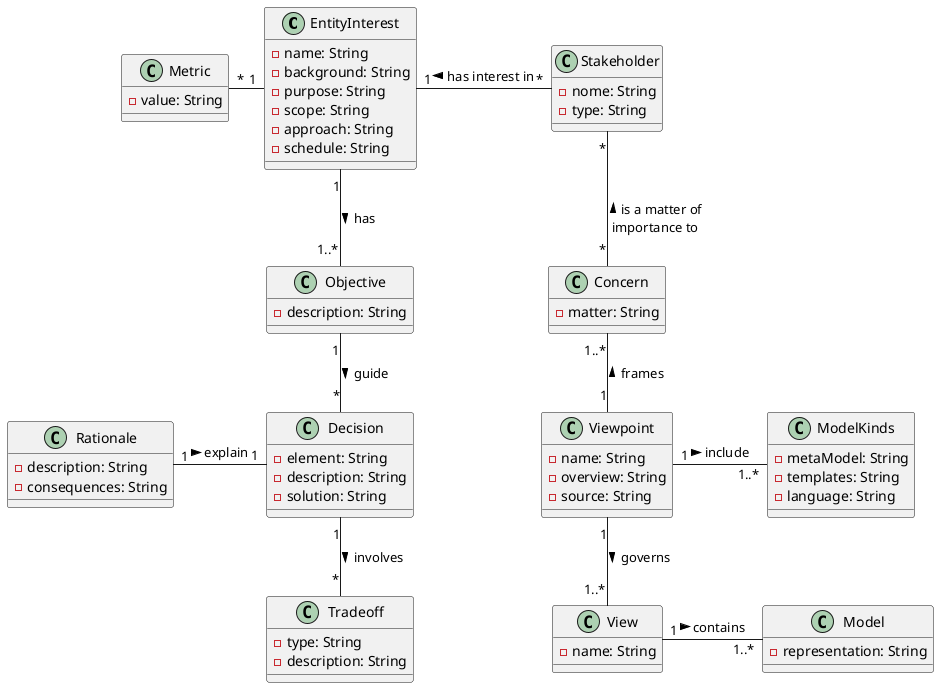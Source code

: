 @startuml

class EntityInterest {
    - name: String
    - background: String
    - purpose: String
    - scope: String
    - approach: String
    - schedule: String
}

class Metric {
    - value: String
}

class Objective {
    - description: String
}

class Decision {
    - element: String
    - description: String
    - solution: String
}

class Rationale {
    - description: String
    - consequences: String
}

class Tradeoff {
  - type: String
  - description: String
}

class Viewpoint {
    - name: String
    - overview: String
    - source: String
}

class ModelKinds {
    - metaModel: String
    - templates: String
    - language: String
}

class Concern {
    - matter: String
}

class Stakeholder {
    - nome: String
    - type: String
}

class View {
  - name: String
}

class Model {
  - representation: String
}

EntityInterest "1" -- "1..*" Objective : > has
EntityInterest "1" -right- "*" Stakeholder : < has interest in
EntityInterest "1" -left- "*" Metric
Stakeholder "*" -- "*" Concern : < is a matter of \nimportance to
Concern "1..*" -- "1" Viewpoint : < frames
Viewpoint "1" -- "1..*" View : > governs
Viewpoint "1" -right- "1..*" ModelKinds : > include
Objective "1" -- "*" Decision : > guide
Rationale "1" -right- "1" Decision : > explain
Decision "1" -down- "*" Tradeoff : > involves
View "1" -right- "1..*" Model : > contains


@enduml